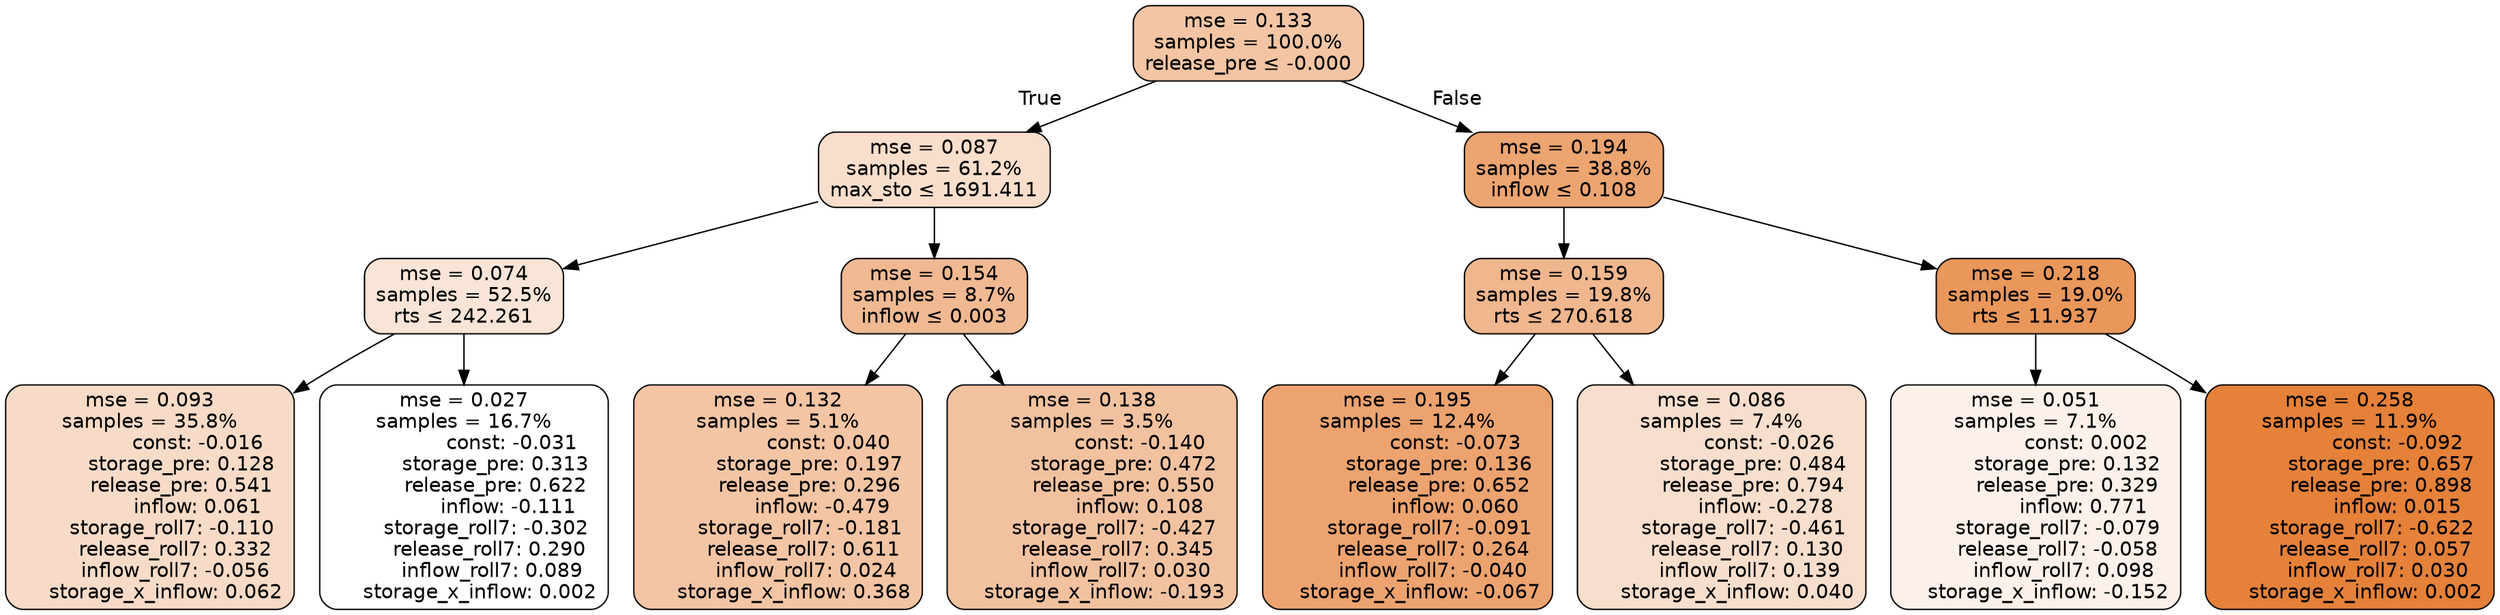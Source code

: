 digraph tree {
bgcolor="transparent"
node [shape=rectangle, style="filled, rounded", color="black", fontname=helvetica] ;
edge [fontname=helvetica] ;
	"0" [label="mse = 0.133
samples = 100.0%
release_pre &le; -0.000", fillcolor="#f3c5a4"]
	"1" [label="mse = 0.087
samples = 61.2%
max_sto &le; 1691.411", fillcolor="#f8decb"]
	"2" [label="mse = 0.074
samples = 52.5%
rts &le; 242.261", fillcolor="#f9e5d7"]
	"3" [label="mse = 0.093
samples = 35.8%
               const: -0.016
          storage_pre: 0.128
          release_pre: 0.541
               inflow: 0.061
       storage_roll7: -0.110
        release_roll7: 0.332
        inflow_roll7: -0.056
     storage_x_inflow: 0.062", fillcolor="#f7dbc7"]
	"4" [label="mse = 0.027
samples = 16.7%
               const: -0.031
          storage_pre: 0.313
          release_pre: 0.622
              inflow: -0.111
       storage_roll7: -0.302
        release_roll7: 0.290
         inflow_roll7: 0.089
     storage_x_inflow: 0.002", fillcolor="#ffffff"]
	"5" [label="mse = 0.154
samples = 8.7%
inflow &le; 0.003", fillcolor="#f0b992"]
	"6" [label="mse = 0.132
samples = 5.1%
                const: 0.040
          storage_pre: 0.197
          release_pre: 0.296
              inflow: -0.479
       storage_roll7: -0.181
        release_roll7: 0.611
         inflow_roll7: 0.024
     storage_x_inflow: 0.368", fillcolor="#f3c5a4"]
	"7" [label="mse = 0.138
samples = 3.5%
               const: -0.140
          storage_pre: 0.472
          release_pre: 0.550
               inflow: 0.108
       storage_roll7: -0.427
        release_roll7: 0.345
         inflow_roll7: 0.030
    storage_x_inflow: -0.193", fillcolor="#f2c2a0"]
	"8" [label="mse = 0.194
samples = 38.8%
inflow &le; 0.108", fillcolor="#eca470"]
	"9" [label="mse = 0.159
samples = 19.8%
rts &le; 270.618", fillcolor="#f0b68d"]
	"10" [label="mse = 0.195
samples = 12.4%
               const: -0.073
          storage_pre: 0.136
          release_pre: 0.652
               inflow: 0.060
       storage_roll7: -0.091
        release_roll7: 0.264
        inflow_roll7: -0.040
    storage_x_inflow: -0.067", fillcolor="#eca36f"]
	"11" [label="mse = 0.086
samples = 7.4%
               const: -0.026
          storage_pre: 0.484
          release_pre: 0.794
              inflow: -0.278
       storage_roll7: -0.461
        release_roll7: 0.130
         inflow_roll7: 0.139
     storage_x_inflow: 0.040", fillcolor="#f8decc"]
	"12" [label="mse = 0.218
samples = 19.0%
rts &le; 11.937", fillcolor="#e9975b"]
	"13" [label="mse = 0.051
samples = 7.1%
                const: 0.002
          storage_pre: 0.132
          release_pre: 0.329
               inflow: 0.771
       storage_roll7: -0.079
       release_roll7: -0.058
         inflow_roll7: 0.098
    storage_x_inflow: -0.152", fillcolor="#fcf1ea"]
	"14" [label="mse = 0.258
samples = 11.9%
               const: -0.092
          storage_pre: 0.657
          release_pre: 0.898
               inflow: 0.015
       storage_roll7: -0.622
        release_roll7: 0.057
         inflow_roll7: 0.030
     storage_x_inflow: 0.002", fillcolor="#e58139"]

	"0" -> "1" [labeldistance=2.5, labelangle=45, headlabel="True"]
	"1" -> "2"
	"2" -> "3"
	"2" -> "4"
	"1" -> "5"
	"5" -> "6"
	"5" -> "7"
	"0" -> "8" [labeldistance=2.5, labelangle=-45, headlabel="False"]
	"8" -> "9"
	"9" -> "10"
	"9" -> "11"
	"8" -> "12"
	"12" -> "13"
	"12" -> "14"
}
